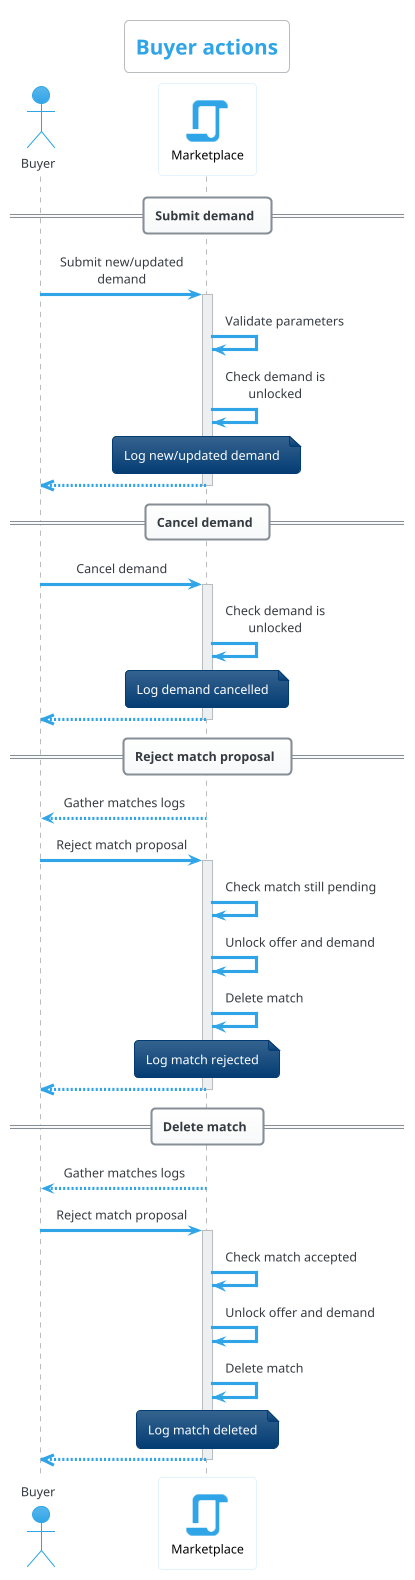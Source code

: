 @startuml Buyer actions
title Buyer actions
!theme cerulean
!include <material/common>
!include <material/script.puml>

skinparam maxMessageSize 150
skinparam defaultTextAlignment center
skinparam noteTextAlignment left
skinparam backgroundColor White
skinparam SequenceParticipantBorderThickness 0
skinparam ParticipantBackgroundColor Transparent
skinparam ParticipantFontColor Black

actor "Buyer" as bu
participant "MA_SCRIPT(#2fa4e7, 1)\nMarketplace" as ma #White

== Submit demand ==
bu->ma ++: Submit new/updated demand
ma->ma: Validate parameters
ma->ma: Check demand is unlocked
note over ma: Log new/updated demand
ma-->>bu --

== Cancel demand ==
bu->ma ++: Cancel demand
ma->ma: Check demand is unlocked
note over ma: Log demand cancelled
ma-->>bu --

== Reject match proposal ==
bu<--ma: Gather matches logs
bu->ma ++: Reject match proposal
ma->ma: Check match still pending
ma->ma: Unlock offer and demand
ma->ma: Delete match
note over ma: Log match rejected
ma-->>bu --

== Delete match ==
bu<--ma: Gather matches logs
bu->ma ++: Reject match proposal
ma->ma: Check match accepted
ma->ma: Unlock offer and demand
ma->ma: Delete match
note over ma: Log match deleted
ma-->>bu --
@enduml